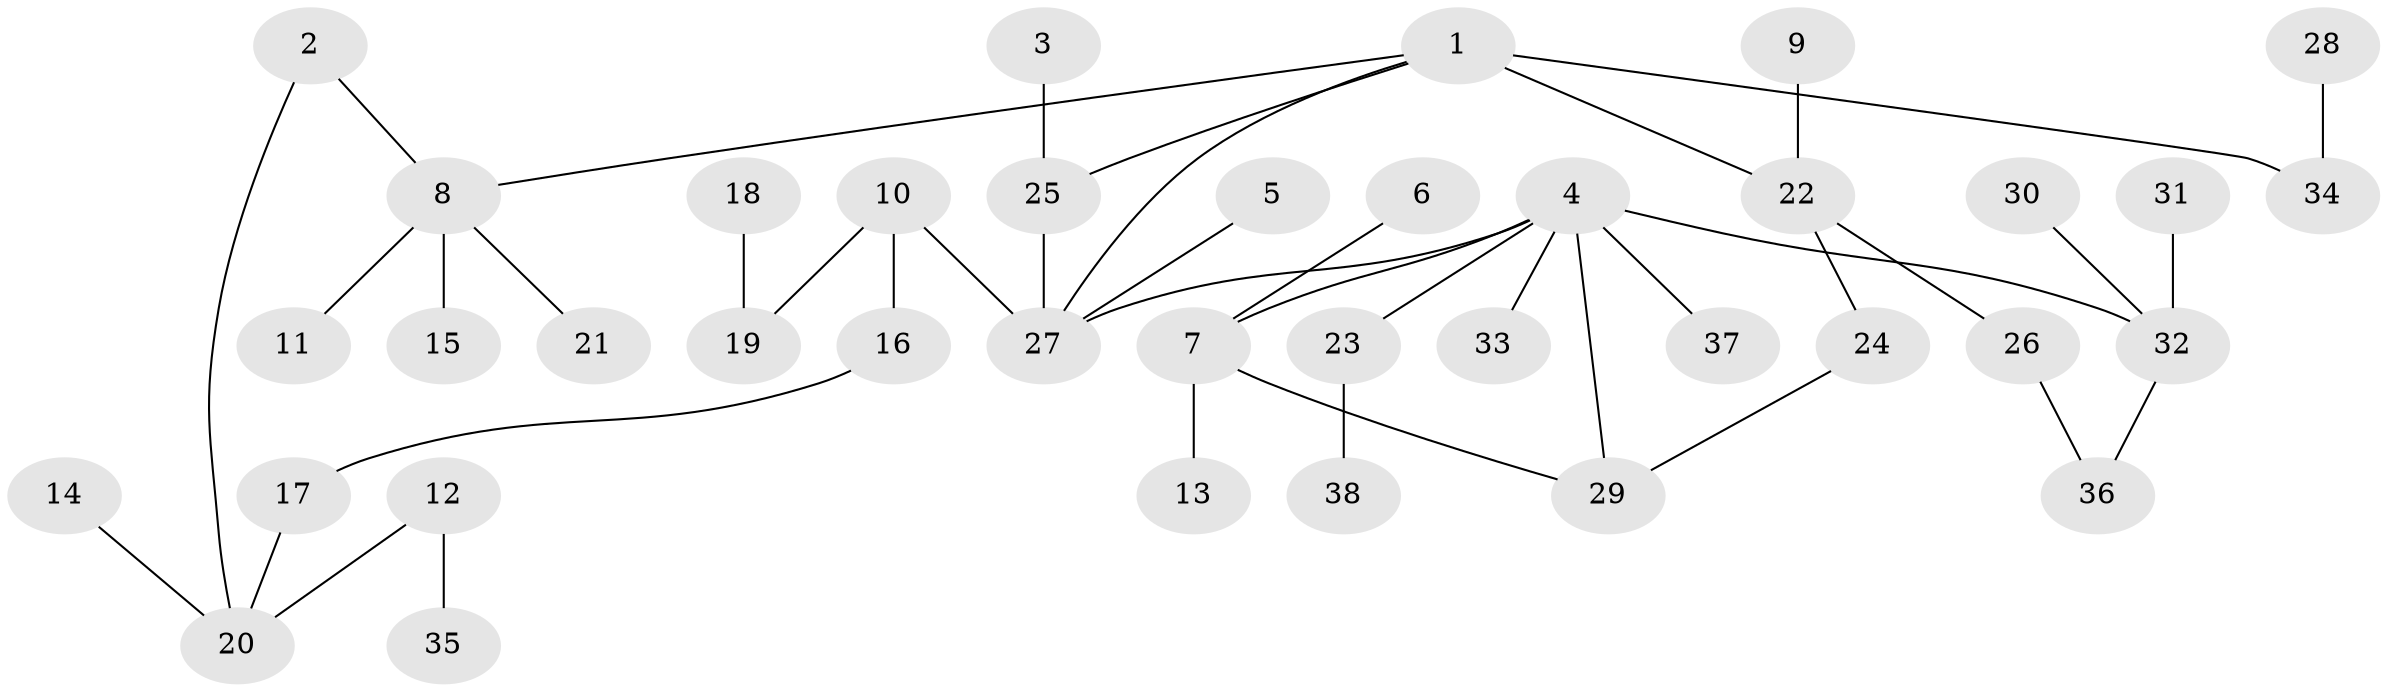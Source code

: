// original degree distribution, {4: 0.08, 3: 0.17333333333333334, 5: 0.04, 6: 0.02666666666666667, 2: 0.28, 1: 0.4}
// Generated by graph-tools (version 1.1) at 2025/25/03/09/25 03:25:30]
// undirected, 38 vertices, 42 edges
graph export_dot {
graph [start="1"]
  node [color=gray90,style=filled];
  1;
  2;
  3;
  4;
  5;
  6;
  7;
  8;
  9;
  10;
  11;
  12;
  13;
  14;
  15;
  16;
  17;
  18;
  19;
  20;
  21;
  22;
  23;
  24;
  25;
  26;
  27;
  28;
  29;
  30;
  31;
  32;
  33;
  34;
  35;
  36;
  37;
  38;
  1 -- 8 [weight=1.0];
  1 -- 22 [weight=2.0];
  1 -- 25 [weight=1.0];
  1 -- 27 [weight=1.0];
  1 -- 34 [weight=1.0];
  2 -- 8 [weight=1.0];
  2 -- 20 [weight=1.0];
  3 -- 25 [weight=1.0];
  4 -- 7 [weight=1.0];
  4 -- 23 [weight=1.0];
  4 -- 27 [weight=1.0];
  4 -- 29 [weight=1.0];
  4 -- 32 [weight=1.0];
  4 -- 33 [weight=1.0];
  4 -- 37 [weight=1.0];
  5 -- 27 [weight=1.0];
  6 -- 7 [weight=1.0];
  7 -- 13 [weight=2.0];
  7 -- 29 [weight=1.0];
  8 -- 11 [weight=1.0];
  8 -- 15 [weight=1.0];
  8 -- 21 [weight=1.0];
  9 -- 22 [weight=1.0];
  10 -- 16 [weight=1.0];
  10 -- 19 [weight=1.0];
  10 -- 27 [weight=1.0];
  12 -- 20 [weight=1.0];
  12 -- 35 [weight=1.0];
  14 -- 20 [weight=1.0];
  16 -- 17 [weight=1.0];
  17 -- 20 [weight=1.0];
  18 -- 19 [weight=1.0];
  22 -- 24 [weight=1.0];
  22 -- 26 [weight=1.0];
  23 -- 38 [weight=1.0];
  24 -- 29 [weight=1.0];
  25 -- 27 [weight=1.0];
  26 -- 36 [weight=1.0];
  28 -- 34 [weight=1.0];
  30 -- 32 [weight=1.0];
  31 -- 32 [weight=1.0];
  32 -- 36 [weight=1.0];
}
